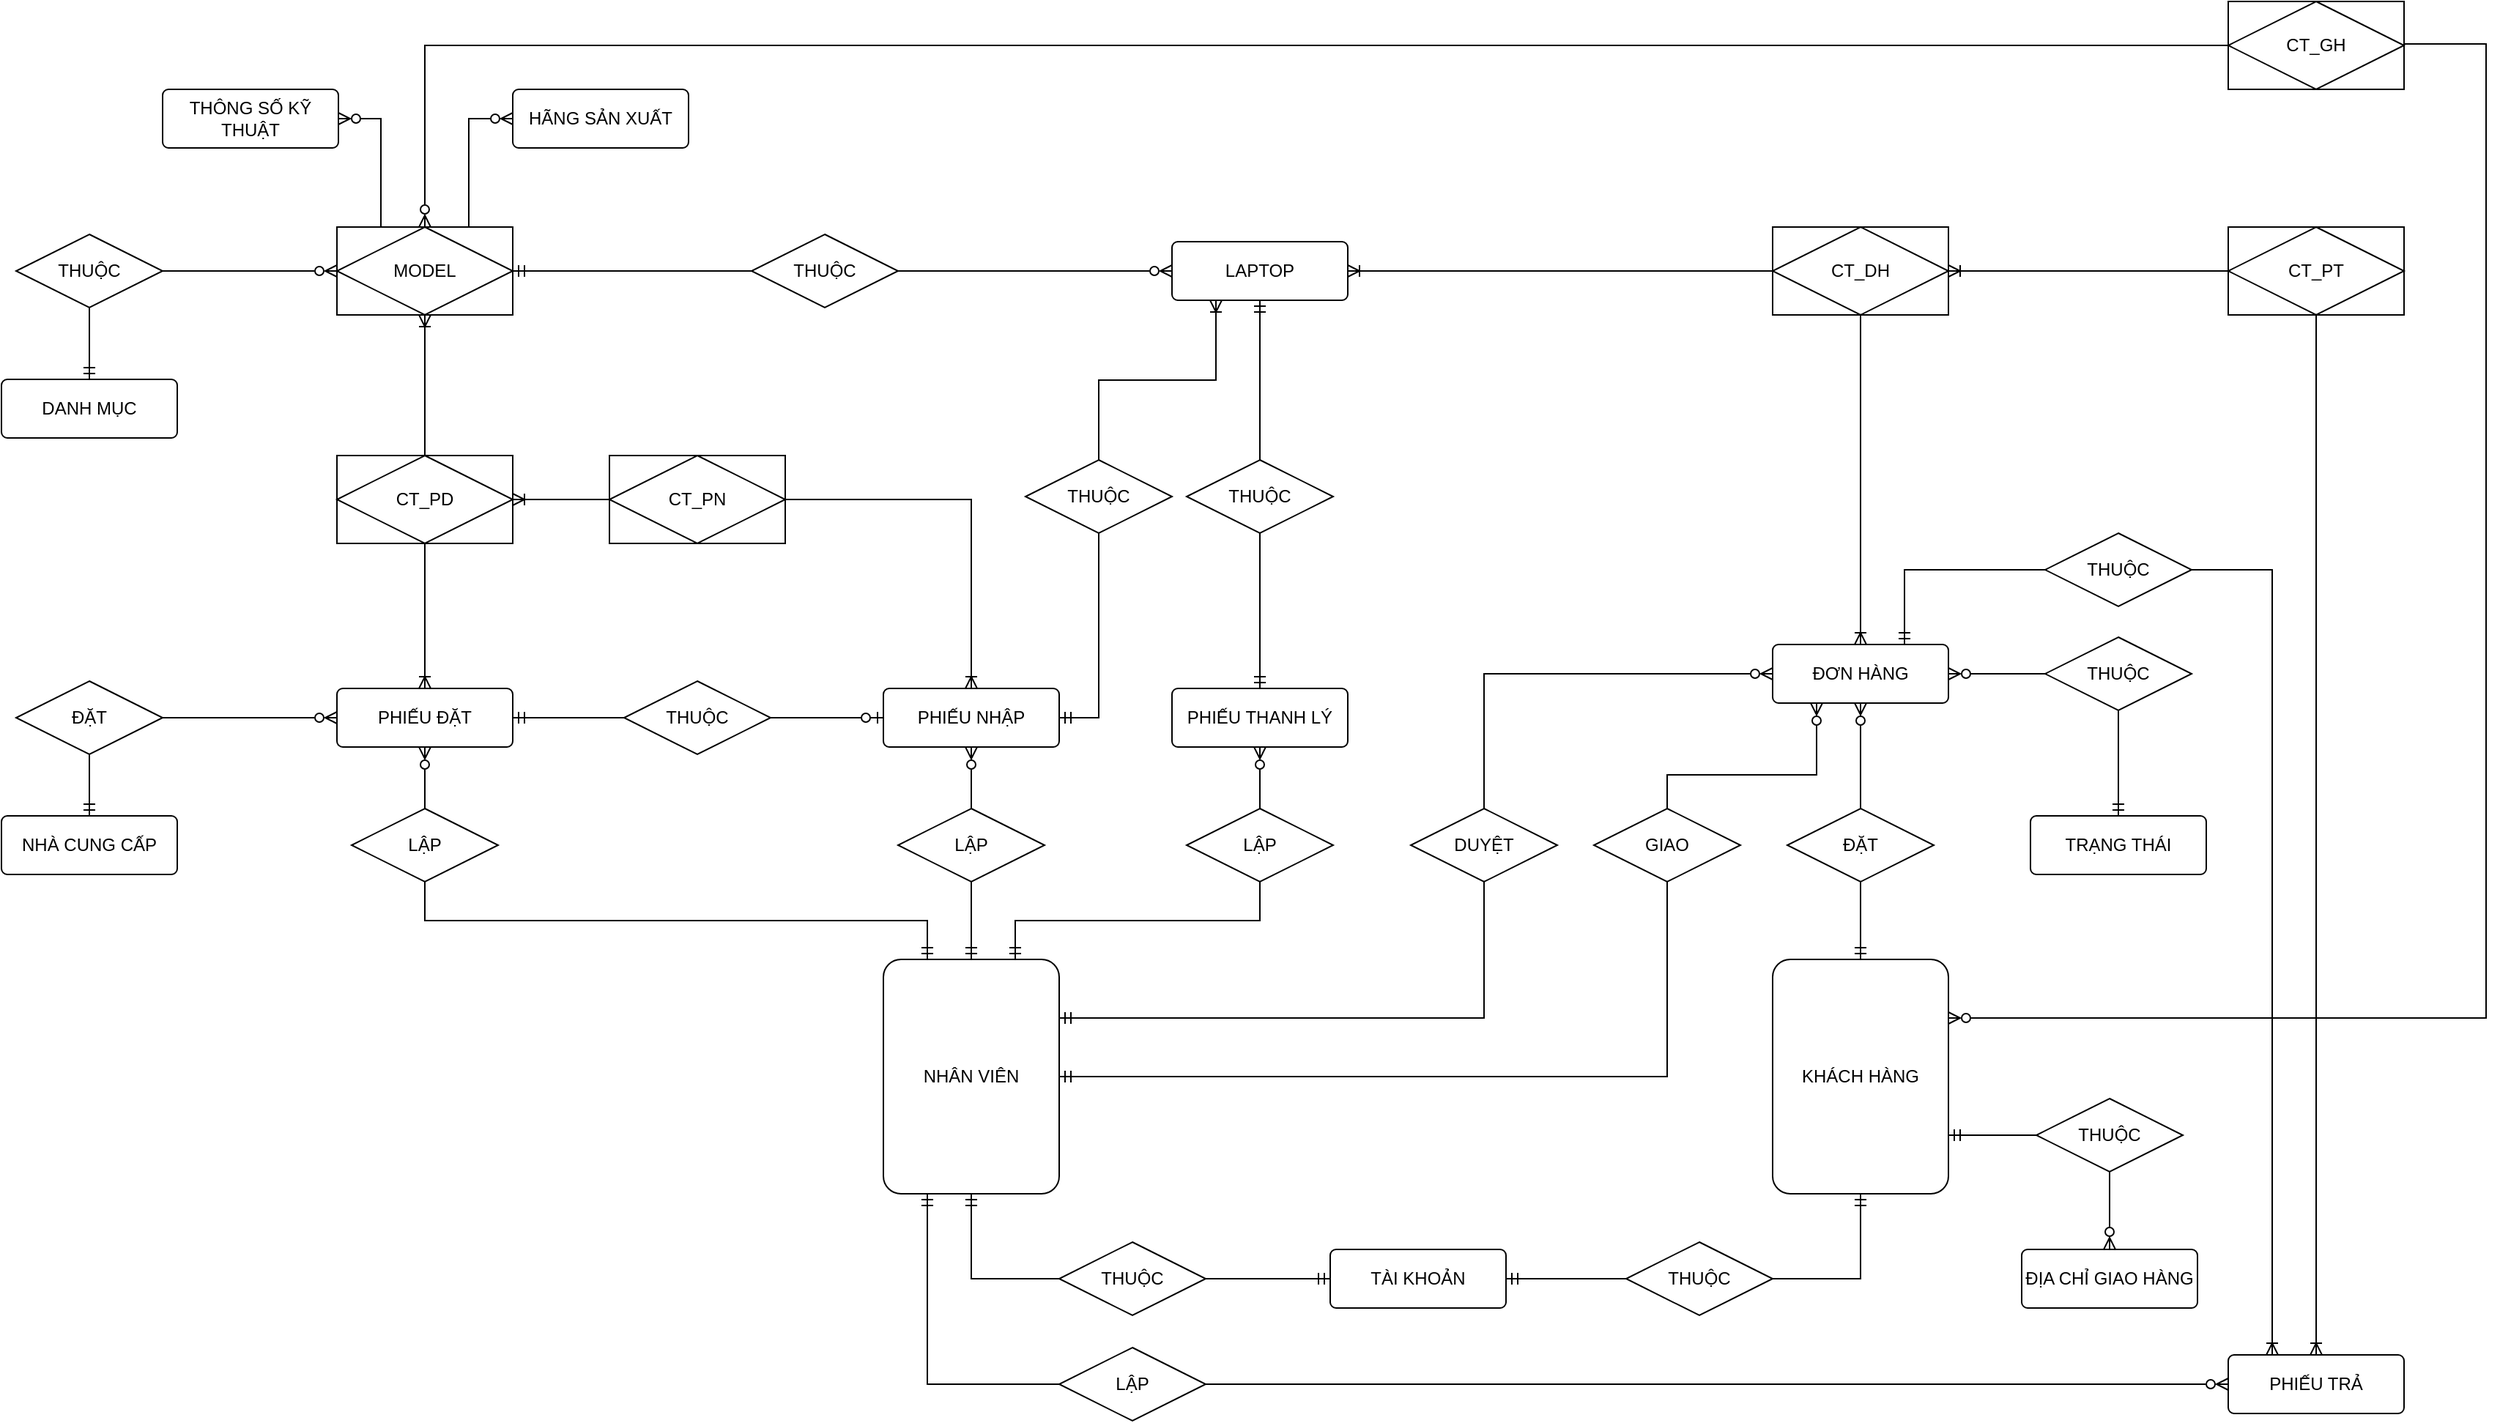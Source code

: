 <mxfile version="22.0.0" type="device">
  <diagram id="R2lEEEUBdFMjLlhIrx00" name="Page-1">
    <mxGraphModel dx="2092" dy="1643" grid="0" gridSize="10" guides="1" tooltips="1" connect="1" arrows="1" fold="1" page="1" pageScale="1" pageWidth="850" pageHeight="1100" math="0" shadow="0" extFonts="Permanent Marker^https://fonts.googleapis.com/css?family=Permanent+Marker">
      <root>
        <mxCell id="0" />
        <mxCell id="1" parent="0" />
        <mxCell id="3R8Cqcq1TnCNa_JcQVG0-1" value="NHÂN VIÊN" style="rounded=1;arcSize=10;whiteSpace=wrap;html=1;align=center;" parent="1" vertex="1">
          <mxGeometry x="120" y="440" width="120" height="160" as="geometry" />
        </mxCell>
        <mxCell id="3R8Cqcq1TnCNa_JcQVG0-2" value="KHÁCH HÀNG" style="rounded=1;arcSize=10;whiteSpace=wrap;html=1;align=center;" parent="1" vertex="1">
          <mxGeometry x="727" y="440" width="120" height="160" as="geometry" />
        </mxCell>
        <mxCell id="3R8Cqcq1TnCNa_JcQVG0-3" value="TÀI KHOẢN" style="rounded=1;arcSize=10;whiteSpace=wrap;html=1;align=center;" parent="1" vertex="1">
          <mxGeometry x="425" y="638" width="120" height="40" as="geometry" />
        </mxCell>
        <mxCell id="3R8Cqcq1TnCNa_JcQVG0-6" style="edgeStyle=orthogonalEdgeStyle;rounded=0;orthogonalLoop=1;jettySize=auto;html=1;entryX=0.5;entryY=1;entryDx=0;entryDy=0;exitX=0;exitY=0.5;exitDx=0;exitDy=0;endArrow=ERmandOne;endFill=0;" parent="1" source="3R8Cqcq1TnCNa_JcQVG0-4" target="3R8Cqcq1TnCNa_JcQVG0-1" edge="1">
          <mxGeometry relative="1" as="geometry" />
        </mxCell>
        <mxCell id="3R8Cqcq1TnCNa_JcQVG0-8" style="edgeStyle=orthogonalEdgeStyle;rounded=0;orthogonalLoop=1;jettySize=auto;html=1;entryX=0;entryY=0.5;entryDx=0;entryDy=0;endArrow=ERmandOne;endFill=0;" parent="1" source="3R8Cqcq1TnCNa_JcQVG0-4" target="3R8Cqcq1TnCNa_JcQVG0-3" edge="1">
          <mxGeometry relative="1" as="geometry" />
        </mxCell>
        <mxCell id="3R8Cqcq1TnCNa_JcQVG0-4" value="THUỘC" style="shape=rhombus;perimeter=rhombusPerimeter;whiteSpace=wrap;html=1;align=center;" parent="1" vertex="1">
          <mxGeometry x="240" y="633" width="100" height="50" as="geometry" />
        </mxCell>
        <mxCell id="3R8Cqcq1TnCNa_JcQVG0-7" style="edgeStyle=orthogonalEdgeStyle;rounded=0;orthogonalLoop=1;jettySize=auto;html=1;entryX=0.5;entryY=1;entryDx=0;entryDy=0;exitX=1;exitY=0.5;exitDx=0;exitDy=0;endArrow=ERmandOne;endFill=0;" parent="1" source="3R8Cqcq1TnCNa_JcQVG0-5" target="3R8Cqcq1TnCNa_JcQVG0-2" edge="1">
          <mxGeometry relative="1" as="geometry" />
        </mxCell>
        <mxCell id="3R8Cqcq1TnCNa_JcQVG0-9" style="edgeStyle=orthogonalEdgeStyle;rounded=0;orthogonalLoop=1;jettySize=auto;html=1;endArrow=ERmandOne;endFill=0;" parent="1" source="3R8Cqcq1TnCNa_JcQVG0-5" target="3R8Cqcq1TnCNa_JcQVG0-3" edge="1">
          <mxGeometry relative="1" as="geometry" />
        </mxCell>
        <mxCell id="3R8Cqcq1TnCNa_JcQVG0-5" value="THUỘC" style="shape=rhombus;perimeter=rhombusPerimeter;whiteSpace=wrap;html=1;align=center;" parent="1" vertex="1">
          <mxGeometry x="627" y="633" width="100" height="50" as="geometry" />
        </mxCell>
        <mxCell id="3R8Cqcq1TnCNa_JcQVG0-10" value="PHIẾU ĐẶT" style="rounded=1;arcSize=10;whiteSpace=wrap;html=1;align=center;" parent="1" vertex="1">
          <mxGeometry x="-253" y="255" width="120" height="40" as="geometry" />
        </mxCell>
        <mxCell id="3R8Cqcq1TnCNa_JcQVG0-12" style="edgeStyle=orthogonalEdgeStyle;rounded=0;orthogonalLoop=1;jettySize=auto;html=1;entryX=0.5;entryY=1;entryDx=0;entryDy=0;endArrow=ERzeroToMany;endFill=0;" parent="1" source="3R8Cqcq1TnCNa_JcQVG0-11" target="3R8Cqcq1TnCNa_JcQVG0-10" edge="1">
          <mxGeometry relative="1" as="geometry" />
        </mxCell>
        <mxCell id="3R8Cqcq1TnCNa_JcQVG0-13" style="edgeStyle=orthogonalEdgeStyle;rounded=0;orthogonalLoop=1;jettySize=auto;html=1;endArrow=ERmandOne;endFill=0;exitX=0.5;exitY=1;exitDx=0;exitDy=0;entryX=0.25;entryY=0;entryDx=0;entryDy=0;" parent="1" source="3R8Cqcq1TnCNa_JcQVG0-11" target="3R8Cqcq1TnCNa_JcQVG0-1" edge="1">
          <mxGeometry relative="1" as="geometry">
            <mxPoint x="50" y="380" as="targetPoint" />
          </mxGeometry>
        </mxCell>
        <mxCell id="3R8Cqcq1TnCNa_JcQVG0-11" value="LẬP" style="shape=rhombus;perimeter=rhombusPerimeter;whiteSpace=wrap;html=1;align=center;" parent="1" vertex="1">
          <mxGeometry x="-243" y="337" width="100" height="50" as="geometry" />
        </mxCell>
        <mxCell id="3R8Cqcq1TnCNa_JcQVG0-14" value="THÔNG SỐ KỸ THUẬT" style="rounded=1;arcSize=10;whiteSpace=wrap;html=1;align=center;" parent="1" vertex="1">
          <mxGeometry x="-372" y="-154" width="120" height="40" as="geometry" />
        </mxCell>
        <mxCell id="3R8Cqcq1TnCNa_JcQVG0-15" value="HÃNG SẢN XUẤT" style="rounded=1;arcSize=10;whiteSpace=wrap;html=1;align=center;" parent="1" vertex="1">
          <mxGeometry x="-133" y="-154" width="120" height="40" as="geometry" />
        </mxCell>
        <mxCell id="3R8Cqcq1TnCNa_JcQVG0-18" style="edgeStyle=orthogonalEdgeStyle;rounded=0;orthogonalLoop=1;jettySize=auto;html=1;entryX=1;entryY=0.5;entryDx=0;entryDy=0;endArrow=ERzeroToMany;endFill=0;exitX=0.25;exitY=0;exitDx=0;exitDy=0;" parent="1" source="3R8Cqcq1TnCNa_JcQVG0-16" target="3R8Cqcq1TnCNa_JcQVG0-14" edge="1">
          <mxGeometry relative="1" as="geometry" />
        </mxCell>
        <mxCell id="3R8Cqcq1TnCNa_JcQVG0-19" style="edgeStyle=orthogonalEdgeStyle;rounded=0;orthogonalLoop=1;jettySize=auto;html=1;endArrow=ERzeroToMany;endFill=0;exitX=0.75;exitY=0;exitDx=0;exitDy=0;entryX=0;entryY=0.5;entryDx=0;entryDy=0;" parent="1" source="3R8Cqcq1TnCNa_JcQVG0-16" target="3R8Cqcq1TnCNa_JcQVG0-15" edge="1">
          <mxGeometry relative="1" as="geometry" />
        </mxCell>
        <mxCell id="3R8Cqcq1TnCNa_JcQVG0-16" value="MODEL" style="shape=associativeEntity;whiteSpace=wrap;html=1;align=center;" parent="1" vertex="1">
          <mxGeometry x="-253" y="-60" width="120" height="60" as="geometry" />
        </mxCell>
        <mxCell id="3R8Cqcq1TnCNa_JcQVG0-27" style="edgeStyle=orthogonalEdgeStyle;rounded=0;orthogonalLoop=1;jettySize=auto;html=1;endArrow=ERzeroToMany;endFill=0;exitX=1;exitY=0.5;exitDx=0;exitDy=0;" parent="1" source="JuGsMQ8v56t_YAF8U_5U-2" target="3R8Cqcq1TnCNa_JcQVG0-26" edge="1">
          <mxGeometry relative="1" as="geometry">
            <mxPoint x="-133" y="-28" as="sourcePoint" />
          </mxGeometry>
        </mxCell>
        <mxCell id="3R8Cqcq1TnCNa_JcQVG0-25" style="edgeStyle=orthogonalEdgeStyle;rounded=0;orthogonalLoop=1;jettySize=auto;html=1;endArrow=ERmandOne;endFill=0;" parent="1" source="3R8Cqcq1TnCNa_JcQVG0-22" target="3R8Cqcq1TnCNa_JcQVG0-24" edge="1">
          <mxGeometry relative="1" as="geometry" />
        </mxCell>
        <mxCell id="JuGsMQ8v56t_YAF8U_5U-4" style="edgeStyle=orthogonalEdgeStyle;rounded=0;orthogonalLoop=1;jettySize=auto;html=1;entryX=0;entryY=0.5;entryDx=0;entryDy=0;endArrow=ERzeroToMany;endFill=0;" parent="1" source="3R8Cqcq1TnCNa_JcQVG0-22" target="3R8Cqcq1TnCNa_JcQVG0-16" edge="1">
          <mxGeometry relative="1" as="geometry" />
        </mxCell>
        <mxCell id="3R8Cqcq1TnCNa_JcQVG0-22" value="THUỘC" style="shape=rhombus;perimeter=rhombusPerimeter;whiteSpace=wrap;html=1;align=center;" parent="1" vertex="1">
          <mxGeometry x="-472" y="-55" width="100" height="50" as="geometry" />
        </mxCell>
        <mxCell id="3R8Cqcq1TnCNa_JcQVG0-24" value="DANH MỤC" style="rounded=1;arcSize=10;whiteSpace=wrap;html=1;align=center;" parent="1" vertex="1">
          <mxGeometry x="-482" y="44" width="120" height="40" as="geometry" />
        </mxCell>
        <mxCell id="3R8Cqcq1TnCNa_JcQVG0-26" value="LAPTOP" style="rounded=1;arcSize=10;whiteSpace=wrap;html=1;align=center;" parent="1" vertex="1">
          <mxGeometry x="317" y="-50" width="120" height="40" as="geometry" />
        </mxCell>
        <mxCell id="3R8Cqcq1TnCNa_JcQVG0-30" style="edgeStyle=orthogonalEdgeStyle;rounded=0;orthogonalLoop=1;jettySize=auto;html=1;endArrow=ERzeroToOne;endFill=0;" parent="1" source="3R8Cqcq1TnCNa_JcQVG0-28" target="3R8Cqcq1TnCNa_JcQVG0-29" edge="1">
          <mxGeometry relative="1" as="geometry" />
        </mxCell>
        <mxCell id="3R8Cqcq1TnCNa_JcQVG0-31" style="edgeStyle=orthogonalEdgeStyle;rounded=0;orthogonalLoop=1;jettySize=auto;html=1;entryX=1;entryY=0.5;entryDx=0;entryDy=0;endArrow=ERmandOne;endFill=0;" parent="1" source="3R8Cqcq1TnCNa_JcQVG0-28" target="3R8Cqcq1TnCNa_JcQVG0-10" edge="1">
          <mxGeometry relative="1" as="geometry" />
        </mxCell>
        <mxCell id="3R8Cqcq1TnCNa_JcQVG0-28" value="THUỘC" style="shape=rhombus;perimeter=rhombusPerimeter;whiteSpace=wrap;html=1;align=center;" parent="1" vertex="1">
          <mxGeometry x="-57" y="250" width="100" height="50" as="geometry" />
        </mxCell>
        <mxCell id="3R8Cqcq1TnCNa_JcQVG0-29" value="PHIẾU NHẬP" style="rounded=1;arcSize=10;whiteSpace=wrap;html=1;align=center;" parent="1" vertex="1">
          <mxGeometry x="120" y="255" width="120" height="40" as="geometry" />
        </mxCell>
        <mxCell id="3R8Cqcq1TnCNa_JcQVG0-33" style="edgeStyle=orthogonalEdgeStyle;rounded=0;orthogonalLoop=1;jettySize=auto;html=1;entryX=0.5;entryY=1;entryDx=0;entryDy=0;endArrow=ERzeroToMany;endFill=0;" parent="1" source="3R8Cqcq1TnCNa_JcQVG0-32" target="3R8Cqcq1TnCNa_JcQVG0-29" edge="1">
          <mxGeometry relative="1" as="geometry" />
        </mxCell>
        <mxCell id="3R8Cqcq1TnCNa_JcQVG0-34" style="edgeStyle=orthogonalEdgeStyle;rounded=0;orthogonalLoop=1;jettySize=auto;html=1;endArrow=ERmandOne;endFill=0;" parent="1" source="3R8Cqcq1TnCNa_JcQVG0-32" target="3R8Cqcq1TnCNa_JcQVG0-1" edge="1">
          <mxGeometry relative="1" as="geometry" />
        </mxCell>
        <mxCell id="3R8Cqcq1TnCNa_JcQVG0-32" value="LẬP" style="shape=rhombus;perimeter=rhombusPerimeter;whiteSpace=wrap;html=1;align=center;" parent="1" vertex="1">
          <mxGeometry x="130" y="337" width="100" height="50" as="geometry" />
        </mxCell>
        <mxCell id="3R8Cqcq1TnCNa_JcQVG0-36" style="edgeStyle=orthogonalEdgeStyle;rounded=0;orthogonalLoop=1;jettySize=auto;html=1;endArrow=ERoneToMany;endFill=0;entryX=0.5;entryY=1;entryDx=0;entryDy=0;" parent="1" source="3R8Cqcq1TnCNa_JcQVG0-35" target="3R8Cqcq1TnCNa_JcQVG0-16" edge="1">
          <mxGeometry relative="1" as="geometry">
            <mxPoint x="-139" y="24" as="targetPoint" />
          </mxGeometry>
        </mxCell>
        <mxCell id="3R8Cqcq1TnCNa_JcQVG0-37" style="edgeStyle=orthogonalEdgeStyle;rounded=0;orthogonalLoop=1;jettySize=auto;html=1;entryX=0.5;entryY=0;entryDx=0;entryDy=0;endArrow=ERoneToMany;endFill=0;" parent="1" source="3R8Cqcq1TnCNa_JcQVG0-35" target="3R8Cqcq1TnCNa_JcQVG0-10" edge="1">
          <mxGeometry relative="1" as="geometry" />
        </mxCell>
        <mxCell id="3R8Cqcq1TnCNa_JcQVG0-35" value="CT_PD" style="shape=associativeEntity;whiteSpace=wrap;html=1;align=center;" parent="1" vertex="1">
          <mxGeometry x="-253" y="96" width="120" height="60" as="geometry" />
        </mxCell>
        <mxCell id="3R8Cqcq1TnCNa_JcQVG0-39" style="edgeStyle=orthogonalEdgeStyle;rounded=0;orthogonalLoop=1;jettySize=auto;html=1;endArrow=ERoneToMany;endFill=0;" parent="1" source="3R8Cqcq1TnCNa_JcQVG0-38" target="3R8Cqcq1TnCNa_JcQVG0-29" edge="1">
          <mxGeometry relative="1" as="geometry" />
        </mxCell>
        <mxCell id="3R8Cqcq1TnCNa_JcQVG0-40" style="edgeStyle=orthogonalEdgeStyle;rounded=0;orthogonalLoop=1;jettySize=auto;html=1;entryX=1;entryY=0.5;entryDx=0;entryDy=0;endArrow=ERoneToMany;endFill=0;" parent="1" source="3R8Cqcq1TnCNa_JcQVG0-38" target="3R8Cqcq1TnCNa_JcQVG0-35" edge="1">
          <mxGeometry relative="1" as="geometry" />
        </mxCell>
        <mxCell id="3R8Cqcq1TnCNa_JcQVG0-38" value="CT_PN" style="shape=associativeEntity;whiteSpace=wrap;html=1;align=center;" parent="1" vertex="1">
          <mxGeometry x="-67" y="96" width="120" height="60" as="geometry" />
        </mxCell>
        <mxCell id="3R8Cqcq1TnCNa_JcQVG0-44" style="edgeStyle=orthogonalEdgeStyle;rounded=0;orthogonalLoop=1;jettySize=auto;html=1;entryX=0.5;entryY=0;entryDx=0;entryDy=0;endArrow=ERmandOne;endFill=0;" parent="1" source="3R8Cqcq1TnCNa_JcQVG0-41" target="3R8Cqcq1TnCNa_JcQVG0-42" edge="1">
          <mxGeometry relative="1" as="geometry" />
        </mxCell>
        <mxCell id="3R8Cqcq1TnCNa_JcQVG0-45" style="edgeStyle=orthogonalEdgeStyle;rounded=0;orthogonalLoop=1;jettySize=auto;html=1;entryX=0;entryY=0.5;entryDx=0;entryDy=0;endArrow=ERzeroToMany;endFill=0;" parent="1" source="3R8Cqcq1TnCNa_JcQVG0-41" target="3R8Cqcq1TnCNa_JcQVG0-10" edge="1">
          <mxGeometry relative="1" as="geometry" />
        </mxCell>
        <mxCell id="3R8Cqcq1TnCNa_JcQVG0-41" value="ĐẶT" style="shape=rhombus;perimeter=rhombusPerimeter;whiteSpace=wrap;html=1;align=center;" parent="1" vertex="1">
          <mxGeometry x="-472" y="250" width="100" height="50" as="geometry" />
        </mxCell>
        <mxCell id="3R8Cqcq1TnCNa_JcQVG0-42" value="NHÀ CUNG CẤP" style="rounded=1;arcSize=10;whiteSpace=wrap;html=1;align=center;" parent="1" vertex="1">
          <mxGeometry x="-482" y="342" width="120" height="40" as="geometry" />
        </mxCell>
        <mxCell id="3R8Cqcq1TnCNa_JcQVG0-46" value="PHIẾU THANH LÝ" style="rounded=1;arcSize=10;whiteSpace=wrap;html=1;align=center;" parent="1" vertex="1">
          <mxGeometry x="317" y="255" width="120" height="40" as="geometry" />
        </mxCell>
        <mxCell id="3R8Cqcq1TnCNa_JcQVG0-48" style="edgeStyle=orthogonalEdgeStyle;rounded=0;orthogonalLoop=1;jettySize=auto;html=1;entryX=0.75;entryY=0;entryDx=0;entryDy=0;exitX=0.5;exitY=1;exitDx=0;exitDy=0;endArrow=ERmandOne;endFill=0;" parent="1" source="3R8Cqcq1TnCNa_JcQVG0-47" target="3R8Cqcq1TnCNa_JcQVG0-1" edge="1">
          <mxGeometry relative="1" as="geometry" />
        </mxCell>
        <mxCell id="3R8Cqcq1TnCNa_JcQVG0-49" style="edgeStyle=orthogonalEdgeStyle;rounded=0;orthogonalLoop=1;jettySize=auto;html=1;entryX=0.5;entryY=1;entryDx=0;entryDy=0;endArrow=ERzeroToMany;endFill=0;" parent="1" source="3R8Cqcq1TnCNa_JcQVG0-47" target="3R8Cqcq1TnCNa_JcQVG0-46" edge="1">
          <mxGeometry relative="1" as="geometry" />
        </mxCell>
        <mxCell id="3R8Cqcq1TnCNa_JcQVG0-47" value="LẬP" style="shape=rhombus;perimeter=rhombusPerimeter;whiteSpace=wrap;html=1;align=center;" parent="1" vertex="1">
          <mxGeometry x="327" y="337" width="100" height="50" as="geometry" />
        </mxCell>
        <mxCell id="3R8Cqcq1TnCNa_JcQVG0-51" style="edgeStyle=orthogonalEdgeStyle;rounded=0;orthogonalLoop=1;jettySize=auto;html=1;entryX=0.5;entryY=1;entryDx=0;entryDy=0;endArrow=ERmandOne;endFill=0;" parent="1" source="3R8Cqcq1TnCNa_JcQVG0-50" target="3R8Cqcq1TnCNa_JcQVG0-26" edge="1">
          <mxGeometry relative="1" as="geometry" />
        </mxCell>
        <mxCell id="3R8Cqcq1TnCNa_JcQVG0-52" style="edgeStyle=orthogonalEdgeStyle;rounded=0;orthogonalLoop=1;jettySize=auto;html=1;endArrow=ERmandOne;endFill=0;" parent="1" source="3R8Cqcq1TnCNa_JcQVG0-50" target="3R8Cqcq1TnCNa_JcQVG0-46" edge="1">
          <mxGeometry relative="1" as="geometry" />
        </mxCell>
        <mxCell id="3R8Cqcq1TnCNa_JcQVG0-50" value="THUỘC" style="shape=rhombus;perimeter=rhombusPerimeter;whiteSpace=wrap;html=1;align=center;" parent="1" vertex="1">
          <mxGeometry x="327" y="99" width="100" height="50" as="geometry" />
        </mxCell>
        <mxCell id="3R8Cqcq1TnCNa_JcQVG0-55" style="edgeStyle=orthogonalEdgeStyle;rounded=0;orthogonalLoop=1;jettySize=auto;html=1;endArrow=ERzeroToMany;endFill=0;entryX=0.5;entryY=1;entryDx=0;entryDy=0;" parent="1" source="3R8Cqcq1TnCNa_JcQVG0-54" target="3R8Cqcq1TnCNa_JcQVG0-68" edge="1">
          <mxGeometry relative="1" as="geometry">
            <mxPoint x="787" y="295" as="targetPoint" />
          </mxGeometry>
        </mxCell>
        <mxCell id="3R8Cqcq1TnCNa_JcQVG0-56" style="edgeStyle=orthogonalEdgeStyle;rounded=0;orthogonalLoop=1;jettySize=auto;html=1;entryX=0.5;entryY=0;entryDx=0;entryDy=0;endArrow=ERmandOne;endFill=0;" parent="1" source="3R8Cqcq1TnCNa_JcQVG0-54" target="3R8Cqcq1TnCNa_JcQVG0-2" edge="1">
          <mxGeometry relative="1" as="geometry" />
        </mxCell>
        <mxCell id="3R8Cqcq1TnCNa_JcQVG0-54" value="ĐẶT" style="shape=rhombus;perimeter=rhombusPerimeter;whiteSpace=wrap;html=1;align=center;" parent="1" vertex="1">
          <mxGeometry x="737" y="337" width="100" height="50" as="geometry" />
        </mxCell>
        <mxCell id="3R8Cqcq1TnCNa_JcQVG0-59" style="edgeStyle=orthogonalEdgeStyle;rounded=0;orthogonalLoop=1;jettySize=auto;html=1;entryX=1;entryY=0.25;entryDx=0;entryDy=0;exitX=0.5;exitY=1;exitDx=0;exitDy=0;endArrow=ERmandOne;endFill=0;" parent="1" source="3R8Cqcq1TnCNa_JcQVG0-57" target="3R8Cqcq1TnCNa_JcQVG0-1" edge="1">
          <mxGeometry relative="1" as="geometry" />
        </mxCell>
        <mxCell id="3R8Cqcq1TnCNa_JcQVG0-66" style="edgeStyle=orthogonalEdgeStyle;rounded=0;orthogonalLoop=1;jettySize=auto;html=1;exitX=0.5;exitY=0;exitDx=0;exitDy=0;entryX=0;entryY=0.5;entryDx=0;entryDy=0;endArrow=ERzeroToMany;endFill=0;" parent="1" source="3R8Cqcq1TnCNa_JcQVG0-57" target="3R8Cqcq1TnCNa_JcQVG0-68" edge="1">
          <mxGeometry relative="1" as="geometry">
            <mxPoint x="646" y="254" as="targetPoint" />
          </mxGeometry>
        </mxCell>
        <mxCell id="3R8Cqcq1TnCNa_JcQVG0-57" value="DUYỆT" style="shape=rhombus;perimeter=rhombusPerimeter;whiteSpace=wrap;html=1;align=center;" parent="1" vertex="1">
          <mxGeometry x="480" y="337" width="100" height="50" as="geometry" />
        </mxCell>
        <mxCell id="3R8Cqcq1TnCNa_JcQVG0-60" style="edgeStyle=orthogonalEdgeStyle;rounded=0;orthogonalLoop=1;jettySize=auto;html=1;entryX=1;entryY=0.5;entryDx=0;entryDy=0;exitX=0.5;exitY=1;exitDx=0;exitDy=0;endArrow=ERmandOne;endFill=0;" parent="1" source="3R8Cqcq1TnCNa_JcQVG0-58" target="3R8Cqcq1TnCNa_JcQVG0-1" edge="1">
          <mxGeometry relative="1" as="geometry" />
        </mxCell>
        <mxCell id="3R8Cqcq1TnCNa_JcQVG0-67" style="edgeStyle=orthogonalEdgeStyle;rounded=0;orthogonalLoop=1;jettySize=auto;html=1;entryX=0.25;entryY=1;entryDx=0;entryDy=0;exitX=0.5;exitY=0;exitDx=0;exitDy=0;endArrow=ERzeroToMany;endFill=0;" parent="1" source="3R8Cqcq1TnCNa_JcQVG0-58" target="3R8Cqcq1TnCNa_JcQVG0-68" edge="1">
          <mxGeometry relative="1" as="geometry">
            <mxPoint x="757" y="295" as="targetPoint" />
            <Array as="points">
              <mxPoint x="655" y="314" />
              <mxPoint x="757" y="314" />
            </Array>
          </mxGeometry>
        </mxCell>
        <mxCell id="3R8Cqcq1TnCNa_JcQVG0-58" value="GIAO" style="shape=rhombus;perimeter=rhombusPerimeter;whiteSpace=wrap;html=1;align=center;" parent="1" vertex="1">
          <mxGeometry x="605" y="337" width="100" height="50" as="geometry" />
        </mxCell>
        <mxCell id="3R8Cqcq1TnCNa_JcQVG0-68" value="ĐƠN HÀNG" style="rounded=1;arcSize=10;whiteSpace=wrap;html=1;align=center;" parent="1" vertex="1">
          <mxGeometry x="727" y="225" width="120" height="40" as="geometry" />
        </mxCell>
        <mxCell id="3R8Cqcq1TnCNa_JcQVG0-70" value="ĐỊA CHỈ GIAO HÀNG" style="rounded=1;arcSize=10;whiteSpace=wrap;html=1;align=center;" parent="1" vertex="1">
          <mxGeometry x="897" y="638" width="120" height="40" as="geometry" />
        </mxCell>
        <mxCell id="3R8Cqcq1TnCNa_JcQVG0-73" style="edgeStyle=orthogonalEdgeStyle;rounded=0;orthogonalLoop=1;jettySize=auto;html=1;entryX=1;entryY=0.75;entryDx=0;entryDy=0;endArrow=ERmandOne;endFill=0;" parent="1" source="3R8Cqcq1TnCNa_JcQVG0-72" target="3R8Cqcq1TnCNa_JcQVG0-2" edge="1">
          <mxGeometry relative="1" as="geometry" />
        </mxCell>
        <mxCell id="3R8Cqcq1TnCNa_JcQVG0-74" style="edgeStyle=orthogonalEdgeStyle;rounded=0;orthogonalLoop=1;jettySize=auto;html=1;entryX=0.5;entryY=0;entryDx=0;entryDy=0;endArrow=ERzeroToMany;endFill=0;" parent="1" source="3R8Cqcq1TnCNa_JcQVG0-72" target="3R8Cqcq1TnCNa_JcQVG0-70" edge="1">
          <mxGeometry relative="1" as="geometry" />
        </mxCell>
        <mxCell id="3R8Cqcq1TnCNa_JcQVG0-72" value="THUỘC" style="shape=rhombus;perimeter=rhombusPerimeter;whiteSpace=wrap;html=1;align=center;" parent="1" vertex="1">
          <mxGeometry x="907" y="535" width="100" height="50" as="geometry" />
        </mxCell>
        <mxCell id="3R8Cqcq1TnCNa_JcQVG0-78" style="edgeStyle=orthogonalEdgeStyle;rounded=0;orthogonalLoop=1;jettySize=auto;html=1;entryX=1;entryY=0.5;entryDx=0;entryDy=0;endArrow=ERoneToMany;endFill=0;" parent="1" source="3R8Cqcq1TnCNa_JcQVG0-77" target="3R8Cqcq1TnCNa_JcQVG0-26" edge="1">
          <mxGeometry relative="1" as="geometry" />
        </mxCell>
        <mxCell id="3R8Cqcq1TnCNa_JcQVG0-79" style="edgeStyle=orthogonalEdgeStyle;rounded=0;orthogonalLoop=1;jettySize=auto;html=1;endArrow=ERoneToMany;endFill=0;" parent="1" source="3R8Cqcq1TnCNa_JcQVG0-77" target="3R8Cqcq1TnCNa_JcQVG0-68" edge="1">
          <mxGeometry relative="1" as="geometry" />
        </mxCell>
        <mxCell id="3R8Cqcq1TnCNa_JcQVG0-77" value="CT_DH" style="shape=associativeEntity;whiteSpace=wrap;html=1;align=center;" parent="1" vertex="1">
          <mxGeometry x="727" y="-60" width="120" height="60" as="geometry" />
        </mxCell>
        <mxCell id="3R8Cqcq1TnCNa_JcQVG0-82" style="edgeStyle=orthogonalEdgeStyle;rounded=0;orthogonalLoop=1;jettySize=auto;html=1;entryX=1;entryY=0.5;entryDx=0;entryDy=0;endArrow=ERzeroToMany;endFill=0;" parent="1" source="3R8Cqcq1TnCNa_JcQVG0-80" target="3R8Cqcq1TnCNa_JcQVG0-68" edge="1">
          <mxGeometry relative="1" as="geometry" />
        </mxCell>
        <mxCell id="3R8Cqcq1TnCNa_JcQVG0-83" style="edgeStyle=orthogonalEdgeStyle;rounded=0;orthogonalLoop=1;jettySize=auto;html=1;entryX=0.5;entryY=0;entryDx=0;entryDy=0;endArrow=ERmandOne;endFill=0;" parent="1" source="3R8Cqcq1TnCNa_JcQVG0-80" target="3R8Cqcq1TnCNa_JcQVG0-81" edge="1">
          <mxGeometry relative="1" as="geometry" />
        </mxCell>
        <mxCell id="3R8Cqcq1TnCNa_JcQVG0-80" value="THUỘC" style="shape=rhombus;perimeter=rhombusPerimeter;whiteSpace=wrap;html=1;align=center;" parent="1" vertex="1">
          <mxGeometry x="913" y="220" width="100" height="50" as="geometry" />
        </mxCell>
        <mxCell id="3R8Cqcq1TnCNa_JcQVG0-81" value="TRẠNG THÁI" style="rounded=1;arcSize=10;whiteSpace=wrap;html=1;align=center;" parent="1" vertex="1">
          <mxGeometry x="903" y="342" width="120" height="40" as="geometry" />
        </mxCell>
        <mxCell id="3R8Cqcq1TnCNa_JcQVG0-84" value="PHIẾU TRẢ" style="rounded=1;arcSize=10;whiteSpace=wrap;html=1;align=center;" parent="1" vertex="1">
          <mxGeometry x="1038" y="710" width="120" height="40" as="geometry" />
        </mxCell>
        <mxCell id="3R8Cqcq1TnCNa_JcQVG0-86" style="edgeStyle=orthogonalEdgeStyle;rounded=0;orthogonalLoop=1;jettySize=auto;html=1;entryX=0.25;entryY=1;entryDx=0;entryDy=0;exitX=0;exitY=0.5;exitDx=0;exitDy=0;endArrow=ERmandOne;endFill=0;" parent="1" source="3R8Cqcq1TnCNa_JcQVG0-85" target="3R8Cqcq1TnCNa_JcQVG0-1" edge="1">
          <mxGeometry relative="1" as="geometry" />
        </mxCell>
        <mxCell id="3R8Cqcq1TnCNa_JcQVG0-87" style="edgeStyle=orthogonalEdgeStyle;rounded=0;orthogonalLoop=1;jettySize=auto;html=1;exitX=1;exitY=0.5;exitDx=0;exitDy=0;entryX=0;entryY=0.5;entryDx=0;entryDy=0;endArrow=ERzeroToMany;endFill=0;" parent="1" source="3R8Cqcq1TnCNa_JcQVG0-85" target="3R8Cqcq1TnCNa_JcQVG0-84" edge="1">
          <mxGeometry relative="1" as="geometry" />
        </mxCell>
        <mxCell id="3R8Cqcq1TnCNa_JcQVG0-85" value="LẬP" style="shape=rhombus;perimeter=rhombusPerimeter;whiteSpace=wrap;html=1;align=center;" parent="1" vertex="1">
          <mxGeometry x="240" y="705" width="100" height="50" as="geometry" />
        </mxCell>
        <mxCell id="3R8Cqcq1TnCNa_JcQVG0-89" style="edgeStyle=orthogonalEdgeStyle;rounded=0;orthogonalLoop=1;jettySize=auto;html=1;entryX=0.75;entryY=0;entryDx=0;entryDy=0;endArrow=ERmandOne;endFill=0;" parent="1" source="3R8Cqcq1TnCNa_JcQVG0-88" target="3R8Cqcq1TnCNa_JcQVG0-68" edge="1">
          <mxGeometry relative="1" as="geometry" />
        </mxCell>
        <mxCell id="3R8Cqcq1TnCNa_JcQVG0-90" style="edgeStyle=orthogonalEdgeStyle;rounded=0;orthogonalLoop=1;jettySize=auto;html=1;entryX=0.25;entryY=0;entryDx=0;entryDy=0;endArrow=ERoneToMany;endFill=0;" parent="1" source="3R8Cqcq1TnCNa_JcQVG0-88" target="3R8Cqcq1TnCNa_JcQVG0-84" edge="1">
          <mxGeometry relative="1" as="geometry" />
        </mxCell>
        <mxCell id="3R8Cqcq1TnCNa_JcQVG0-88" value="THUỘC" style="shape=rhombus;perimeter=rhombusPerimeter;whiteSpace=wrap;html=1;align=center;" parent="1" vertex="1">
          <mxGeometry x="913" y="149" width="100" height="50" as="geometry" />
        </mxCell>
        <mxCell id="3R8Cqcq1TnCNa_JcQVG0-92" style="edgeStyle=orthogonalEdgeStyle;rounded=0;orthogonalLoop=1;jettySize=auto;html=1;endArrow=ERoneToMany;endFill=0;" parent="1" source="3R8Cqcq1TnCNa_JcQVG0-91" target="3R8Cqcq1TnCNa_JcQVG0-84" edge="1">
          <mxGeometry relative="1" as="geometry" />
        </mxCell>
        <mxCell id="3R8Cqcq1TnCNa_JcQVG0-93" style="edgeStyle=orthogonalEdgeStyle;rounded=0;orthogonalLoop=1;jettySize=auto;html=1;exitX=0;exitY=0.5;exitDx=0;exitDy=0;entryX=1;entryY=0.5;entryDx=0;entryDy=0;endArrow=ERoneToMany;endFill=0;" parent="1" source="3R8Cqcq1TnCNa_JcQVG0-91" target="3R8Cqcq1TnCNa_JcQVG0-77" edge="1">
          <mxGeometry relative="1" as="geometry" />
        </mxCell>
        <mxCell id="3R8Cqcq1TnCNa_JcQVG0-91" value="CT_PT" style="shape=associativeEntity;whiteSpace=wrap;html=1;align=center;" parent="1" vertex="1">
          <mxGeometry x="1038" y="-60" width="120" height="60" as="geometry" />
        </mxCell>
        <mxCell id="Wyck4t0de5kSHWuraOIO-2" style="edgeStyle=orthogonalEdgeStyle;rounded=0;orthogonalLoop=1;jettySize=auto;html=1;entryX=1;entryY=0.5;entryDx=0;entryDy=0;endArrow=ERmandOne;endFill=0;" parent="1" source="Wyck4t0de5kSHWuraOIO-1" target="3R8Cqcq1TnCNa_JcQVG0-29" edge="1">
          <mxGeometry relative="1" as="geometry" />
        </mxCell>
        <mxCell id="Wyck4t0de5kSHWuraOIO-3" style="edgeStyle=orthogonalEdgeStyle;rounded=0;orthogonalLoop=1;jettySize=auto;html=1;entryX=0.25;entryY=1;entryDx=0;entryDy=0;endArrow=ERoneToMany;endFill=0;" parent="1" source="Wyck4t0de5kSHWuraOIO-1" target="3R8Cqcq1TnCNa_JcQVG0-26" edge="1">
          <mxGeometry relative="1" as="geometry" />
        </mxCell>
        <mxCell id="Wyck4t0de5kSHWuraOIO-1" value="THUỘC" style="shape=rhombus;perimeter=rhombusPerimeter;whiteSpace=wrap;html=1;align=center;" parent="1" vertex="1">
          <mxGeometry x="217" y="99" width="100" height="50" as="geometry" />
        </mxCell>
        <mxCell id="JuGsMQ8v56t_YAF8U_5U-3" style="edgeStyle=orthogonalEdgeStyle;rounded=0;orthogonalLoop=1;jettySize=auto;html=1;entryX=1;entryY=0.5;entryDx=0;entryDy=0;endArrow=ERmandOne;endFill=0;" parent="1" source="JuGsMQ8v56t_YAF8U_5U-2" target="3R8Cqcq1TnCNa_JcQVG0-16" edge="1">
          <mxGeometry relative="1" as="geometry" />
        </mxCell>
        <mxCell id="JuGsMQ8v56t_YAF8U_5U-2" value="THUỘC" style="shape=rhombus;perimeter=rhombusPerimeter;whiteSpace=wrap;html=1;align=center;" parent="1" vertex="1">
          <mxGeometry x="30" y="-55" width="100" height="50" as="geometry" />
        </mxCell>
        <mxCell id="JuGsMQ8v56t_YAF8U_5U-7" style="edgeStyle=orthogonalEdgeStyle;rounded=0;orthogonalLoop=1;jettySize=auto;html=1;entryX=0.5;entryY=0;entryDx=0;entryDy=0;endArrow=ERzeroToMany;endFill=0;" parent="1" source="JuGsMQ8v56t_YAF8U_5U-5" target="3R8Cqcq1TnCNa_JcQVG0-16" edge="1">
          <mxGeometry relative="1" as="geometry" />
        </mxCell>
        <mxCell id="JuGsMQ8v56t_YAF8U_5U-8" style="edgeStyle=orthogonalEdgeStyle;rounded=0;orthogonalLoop=1;jettySize=auto;html=1;entryX=1;entryY=0.25;entryDx=0;entryDy=0;exitX=1;exitY=0.5;exitDx=0;exitDy=0;endArrow=ERzeroToMany;endFill=0;" parent="1" source="JuGsMQ8v56t_YAF8U_5U-5" target="3R8Cqcq1TnCNa_JcQVG0-2" edge="1">
          <mxGeometry relative="1" as="geometry">
            <Array as="points">
              <mxPoint x="1214" y="-185" />
              <mxPoint x="1214" y="480" />
            </Array>
          </mxGeometry>
        </mxCell>
        <mxCell id="JuGsMQ8v56t_YAF8U_5U-5" value="CT_GH" style="shape=associativeEntity;whiteSpace=wrap;html=1;align=center;" parent="1" vertex="1">
          <mxGeometry x="1038" y="-214" width="120" height="60" as="geometry" />
        </mxCell>
      </root>
    </mxGraphModel>
  </diagram>
</mxfile>
